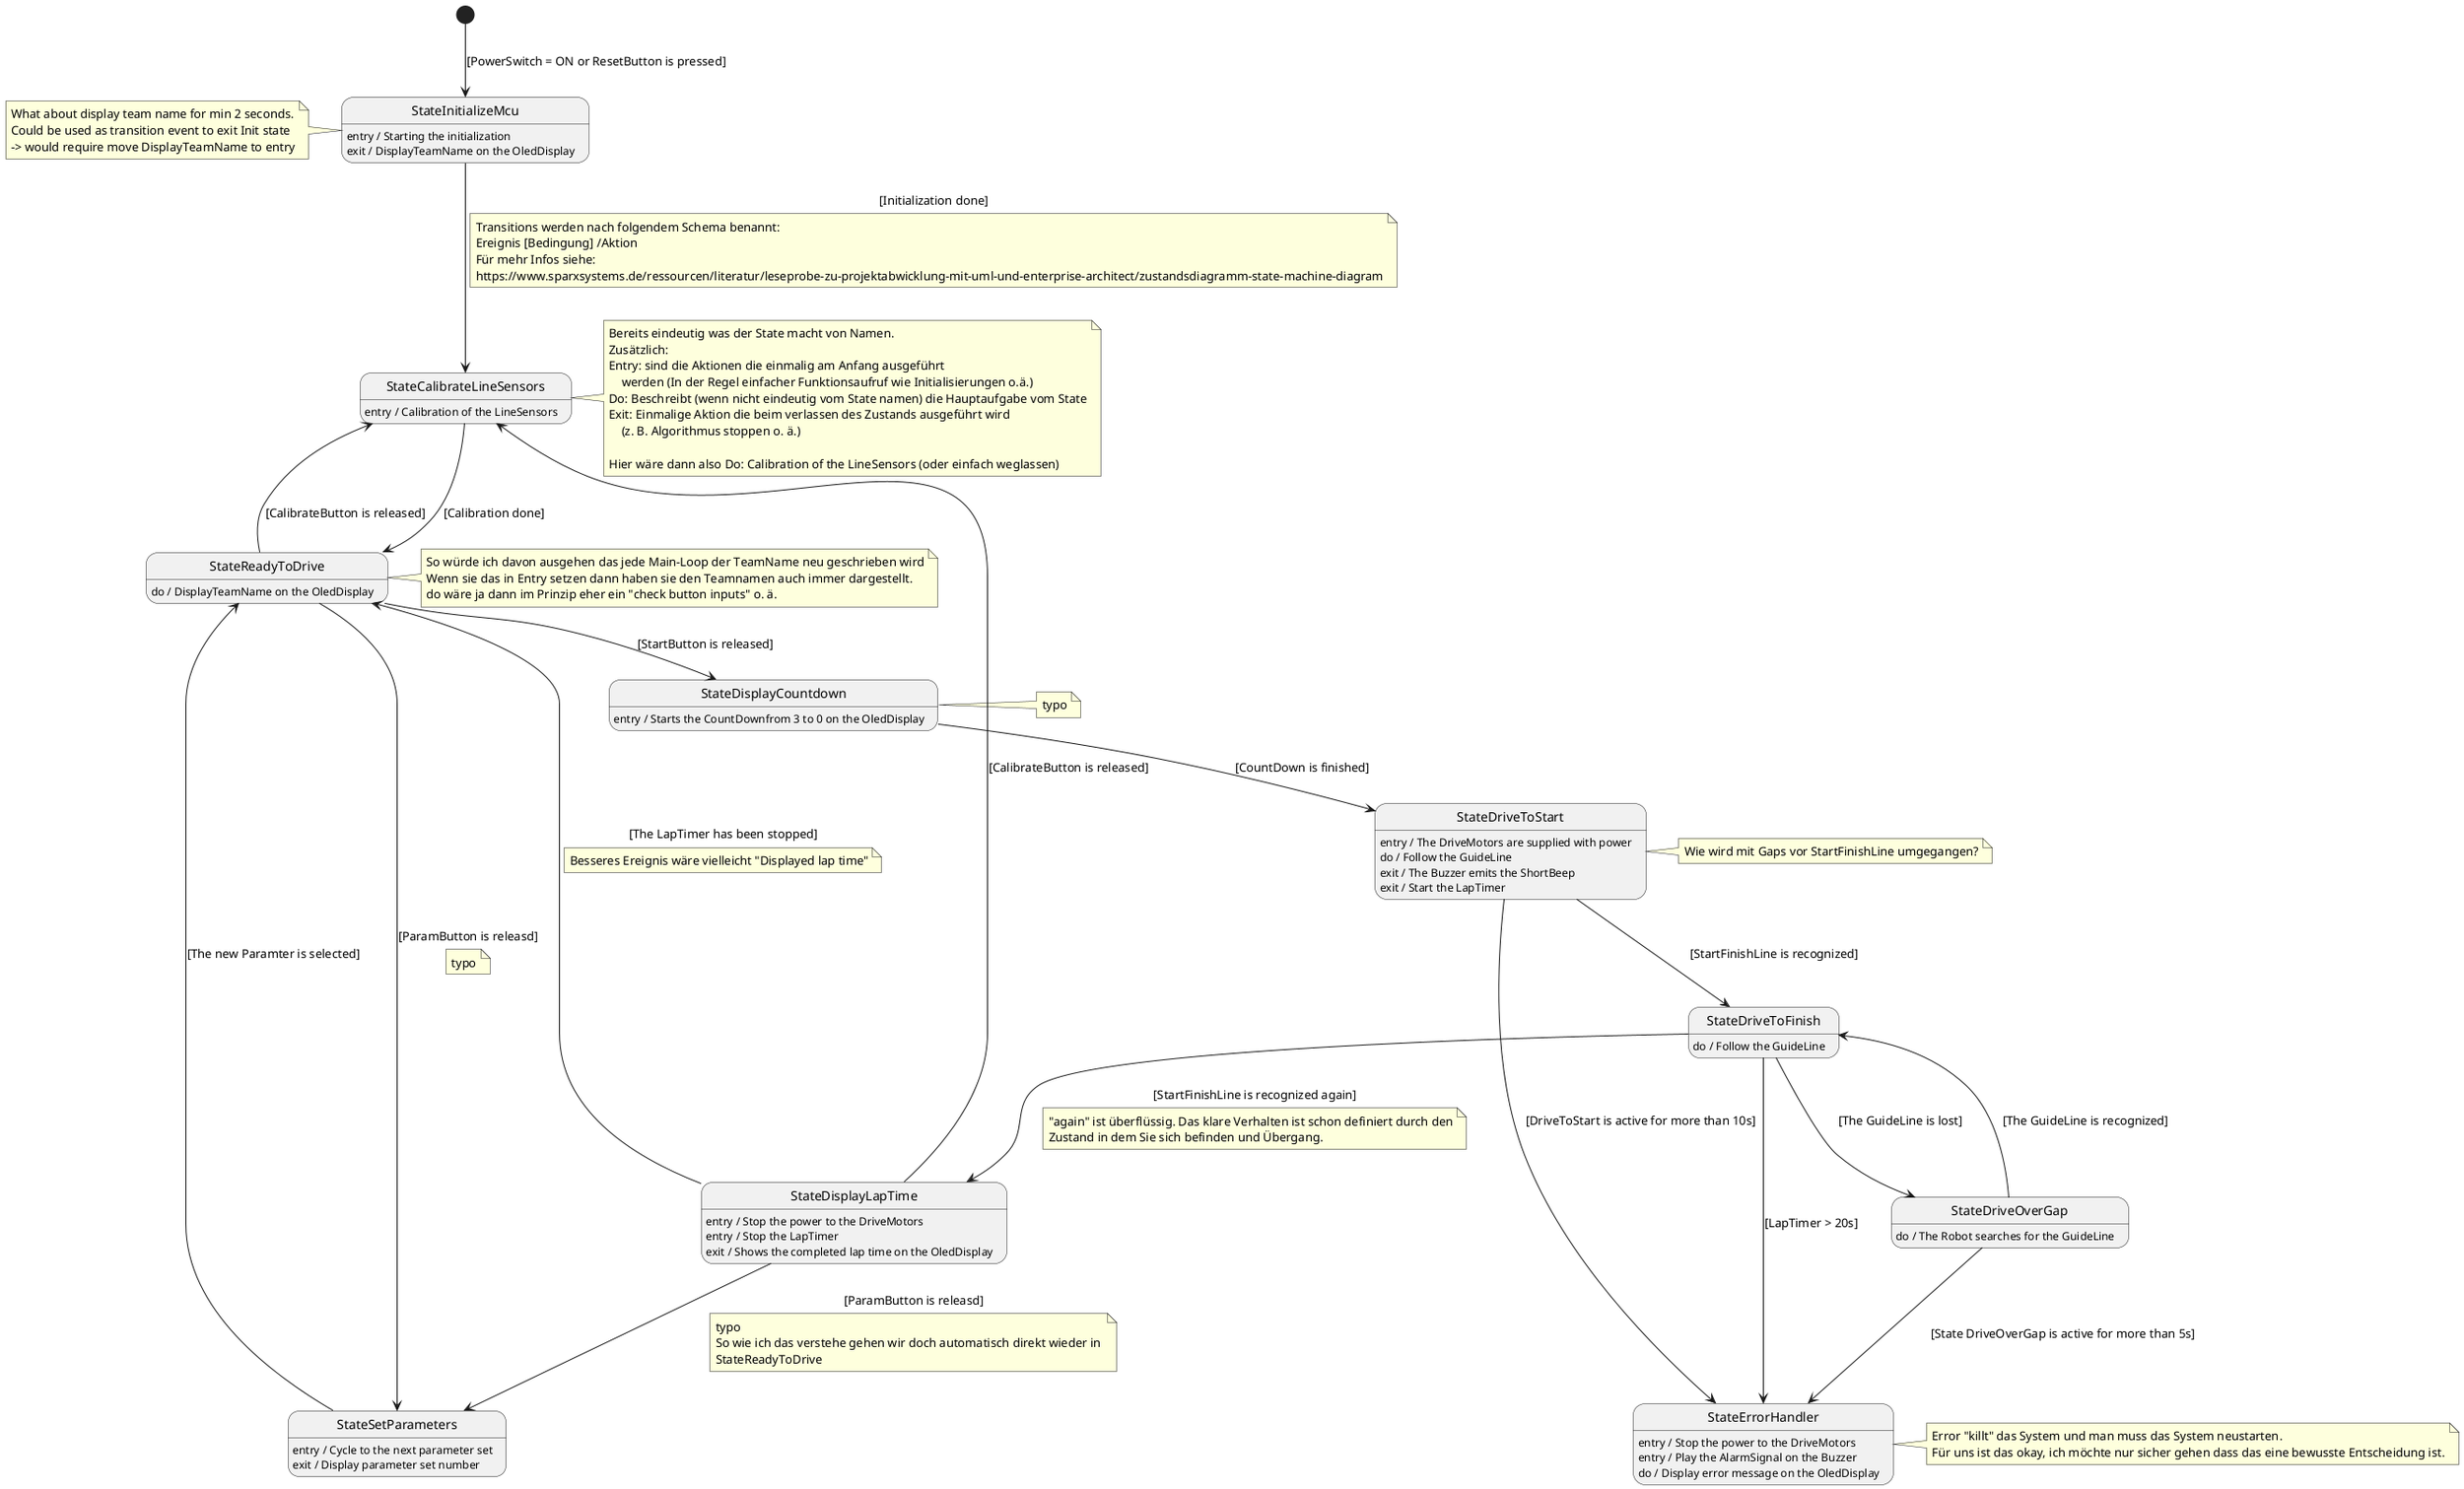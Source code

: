 @startuml

[*] --> StateInitializeMcu : [PowerSwitch = ON or ResetButton is pressed]
StateInitializeMcu : entry / Starting the initialization
StateInitializeMcu : exit / DisplayTeamName on the OledDisplay

note left of StateInitializeMcu
    What about display team name for min 2 seconds.
    Could be used as transition event to exit Init state
    -> would require move DisplayTeamName to entry
end note

StateInitializeMcu --> StateCalibrateLineSensors : [Initialization done]
StateCalibrateLineSensors : entry / Calibration of the LineSensors

note right of StateCalibrateLineSensors
    Bereits eindeutig was der State macht von Namen.
    Zusätzlich: 
    Entry: sind die Aktionen die einmalig am Anfang ausgeführt 
        werden (In der Regel einfacher Funktionsaufruf wie Initialisierungen o.ä.)
    Do: Beschreibt (wenn nicht eindeutig vom State namen) die Hauptaufgabe vom State
    Exit: Einmalige Aktion die beim verlassen des Zustands ausgeführt wird
        (z. B. Algorithmus stoppen o. ä.)

    Hier wäre dann also Do: Calibration of the LineSensors (oder einfach weglassen)
end note

note on link
    Transitions werden nach folgendem Schema benannt:
    Ereignis [Bedingung] /Aktion
    Für mehr Infos siehe:
    https://www.sparxsystems.de/ressourcen/literatur/leseprobe-zu-projektabwicklung-mit-uml-und-enterprise-architect/zustandsdiagramm-state-machine-diagram
end note

StateReadyToDrive --> StateDisplayCountdown : [StartButton is released]
StateReadyToDrive --> StateCalibrateLineSensors : [CalibrateButton is released]
StateSetParameters --> StateReadyToDrive : [The new Paramter is selected]
StateReadyToDrive : do / DisplayTeamName on the OledDisplay
note right of StateReadyToDrive
    So würde ich davon ausgehen das jede Main-Loop der TeamName neu geschrieben wird
    Wenn sie das in Entry setzen dann haben sie den Teamnamen auch immer dargestellt.
    do wäre ja dann im Prinzip eher ein "check button inputs" o. ä.
end note

StateCalibrateLineSensors --> StateReadyToDrive : [Calibration done]
StateDisplayCountdown: entry / Starts the CountDownfrom 3 to 0 on the OledDisplay
note right of StateDisplayCountdown: typo

StateDisplayCountdown --> StateDriveToStart : [CountDown is finished]

StateDriveToStart: entry / The DriveMotors are supplied with power 
StateDriveToStart: do / Follow the GuideLine 
StateDriveToStart: exit / The Buzzer emits the ShortBeep
StateDriveToStart: exit / Start the LapTimer
note right of StateDriveToStart
    Wie wird mit Gaps vor StartFinishLine umgegangen?
end note

StateDriveToStart --> StateDriveToFinish : [StartFinishLine is recognized]
StateDriveToFinish : do / Follow the GuideLine 

StateDriveToFinish --> StateDriveOverGap : [The GuideLine is lost]
StateDriveOverGap  --> StateDriveToFinish : [The GuideLine is recognized]
StateDriveOverGap : do / The Robot searches for the GuideLine

StateDriveToFinish --> StateDisplayLapTime : [StartFinishLine is recognized again]
note on link
    "again" ist überflüssig. Das klare Verhalten ist schon definiert durch den
    Zustand in dem Sie sich befinden und Übergang.
end note
StateDisplayLapTime --> StateCalibrateLineSensors : [CalibrateButton is released]
StateDisplayLapTime  --> StateReadyToDrive : [The LapTimer has been stopped]
note on link
    Besseres Ereignis wäre vielleicht "Displayed lap time"
end note 
StateDisplayLapTime : entry / Stop the power to the DriveMotors
StateDisplayLapTime : entry / Stop the LapTimer 
StateDisplayLapTime : exit / Shows the completed lap time on the OledDisplay

StateDisplayLapTime  --> StateSetParameters :[ParamButton is releasd]
note on link
    typo
    So wie ich das verstehe gehen wir doch automatisch direkt wieder in 
    StateReadyToDrive
end note
StateReadyToDrive --> StateSetParameters :[ParamButton is releasd]
note on link: typo
StateSetParameters: entry / Cycle to the next parameter set
StateSetParameters: exit / Display parameter set number

StateDriveToFinish --> StateErrorHandler : [LapTimer > 20s]
StateDriveToStart --> StateErrorHandler : [DriveToStart is active for more than 10s]
StateDriveOverGap --> StateErrorHandler : [State DriveOverGap is active for more than 5s]
StateErrorHandler: entry / Stop the power to the DriveMotors
StateErrorHandler: entry / Play the AlarmSignal on the Buzzer
StateErrorHandler: do / Display error message on the OledDisplay
note right of StateErrorHandler
    Error "killt" das System und man muss das System neustarten.
    Für uns ist das okay, ich möchte nur sicher gehen dass das eine bewusste Entscheidung ist.
end note

@enduml